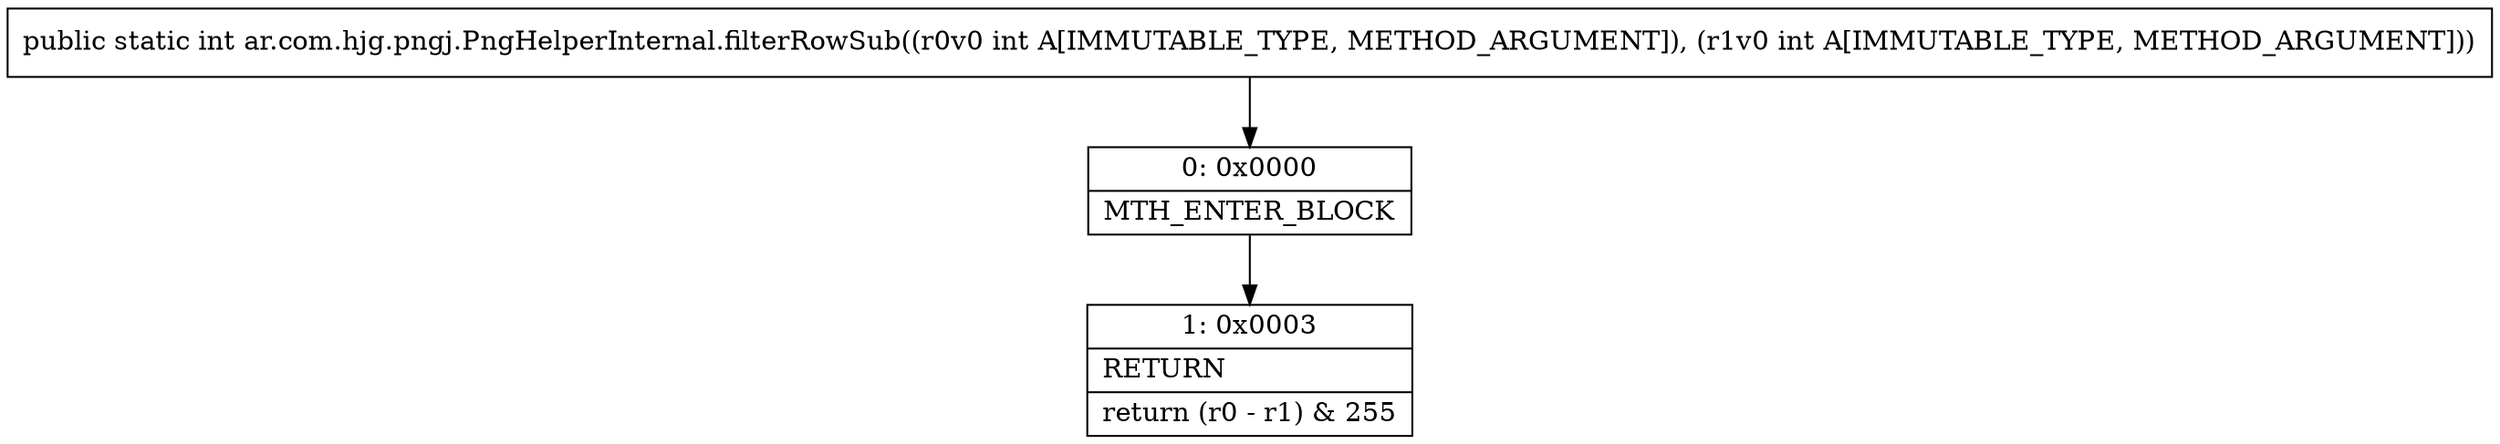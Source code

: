 digraph "CFG forar.com.hjg.pngj.PngHelperInternal.filterRowSub(II)I" {
Node_0 [shape=record,label="{0\:\ 0x0000|MTH_ENTER_BLOCK\l}"];
Node_1 [shape=record,label="{1\:\ 0x0003|RETURN\l|return (r0 \- r1) & 255\l}"];
MethodNode[shape=record,label="{public static int ar.com.hjg.pngj.PngHelperInternal.filterRowSub((r0v0 int A[IMMUTABLE_TYPE, METHOD_ARGUMENT]), (r1v0 int A[IMMUTABLE_TYPE, METHOD_ARGUMENT])) }"];
MethodNode -> Node_0;
Node_0 -> Node_1;
}

